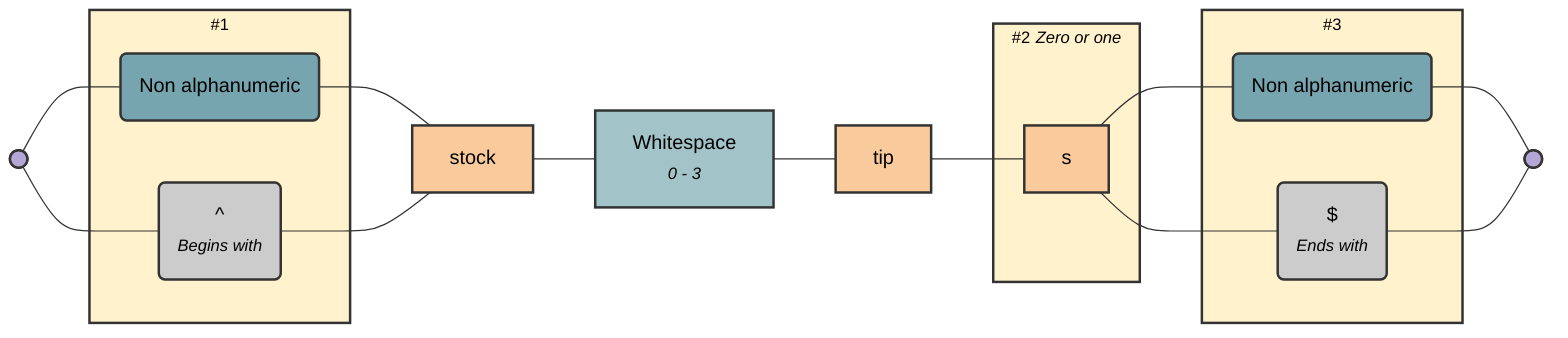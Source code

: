 %% /(\W|^)stock\s{0,3}tip(s){0,1}(\W|$)/gim

graph LR
    %% Nodes
    start@{ shape: f-circ, label: "Start" };
    fin@{ shape: f-circ, label: "End" };

    non_alpha("Non alphanumeric");
    start_of_line("^<br><i><small>Begins with</small></i>");
    stock["stock"];
    whitespace["Whitespace<br><i><small>0 - 3</small></i>"];
    tip["tip"];
    s["s"];
    non_alpha_2("Non alphanumeric");
    end_of_line("$<br><i><small>Ends with</small></i>");

    %% Subgraphs
    subgraph group_1 ["<small>#1</small>"];
        non_alpha
        start_of_line
    end

    subgraph group_2 ["<small>#2</small> <i><small>Zero or one</small></i>"];
        s
    end

    subgraph group_3 ["<small>#3</small>"];
        non_alpha_2
        end_of_line
    end

    %% Edges
    start --- non_alpha;
    start --- start_of_line;
    non_alpha --- stock;
    start_of_line --- stock;
    stock --- whitespace;
    whitespace --- tip;
    tip --- s;
    s --- non_alpha_2;
    s --- end_of_line;
    non_alpha_2 --- fin;
    end_of_line --- fin;

    %% Styling Definitions
    %% Node Styling
    classDef circle fill:#B4A7D6,stroke:#333,stroke-width:2px,color:black;
    classDef zeroOrMore fill:#FFE599,stroke:#333,stroke-width:2px,color:black;
    classDef oneOrMore fill:#B6D7A8,stroke:#333,stroke-width:2px,color:black;
    classDef zeroOrOne fill:#A2C4C9,stroke:#333,stroke-width:2px,color:black;
    classDef range fill:#76A5AF,stroke:#333,stroke-width:2px,color:black;
    classDef oneOf fill:#F6B26B,stroke:#333,stroke-width:2px,color:black;
    classDef noneOf fill:#E06666,stroke:#333,stroke-width:2px,color:black;
    classDef literal fill:#F9CB9C,stroke:#333,stroke-width:2px,color:black;
    classDef terminator fill:#CCCCCC,stroke:#333,stroke-width:2px,color:black;

    %% Group Styling
    classDef captureGroup fill:#FFF2CC,stroke:#333,stroke-width:2px,color:black;
    classDef namedCaptureGroup fill:#D9EAD3,stroke:#333,stroke-width:2px,color:black;
    classDef nonCapturingGroup fill:#CFE2F3,stroke:#333,stroke-width:2px,color:black;
    classDef positiveLookahead fill:#D5A6BD,stroke:#333,stroke-width:2px,color:black;
    classDef negativeLookahead fill:#A4C2F4,stroke:#333,stroke-width:2px,color:black;
    classDef positiveLookbehind fill:#B7B7B7,stroke:#333,stroke-width:2px,color:black;
    classDef negativeLookbehind fill:#EAD1DC,stroke:#333,stroke-width:2px,color:black;
    classDef optionalGroup fill:#D9D2E9,stroke:#333,stroke-width:2px,color:black;

    %% Apply Styling Classes
    %% Node Classes
    class start,fin circle;
    class start_of_line,end_of_line terminator;
    class stock,tip,s literal;
    class whitespace zeroOrOne;
    class non_alpha,non_alpha_2 range;

    %% Group Classes
    class group_1,group_2,group_3 captureGroup;